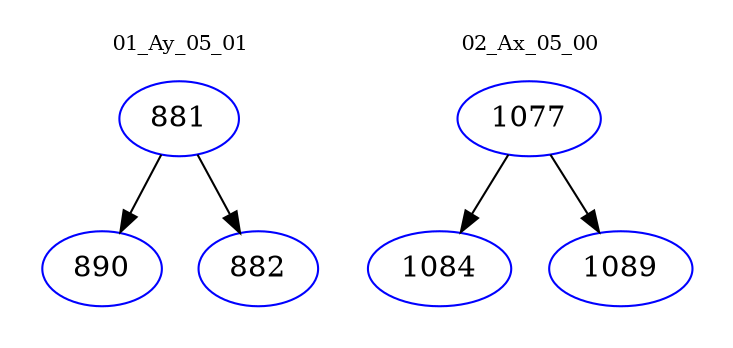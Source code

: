 digraph{
subgraph cluster_0 {
color = white
label = "01_Ay_05_01";
fontsize=10;
T0_881 [label="881", color="blue"]
T0_881 -> T0_890 [color="black"]
T0_890 [label="890", color="blue"]
T0_881 -> T0_882 [color="black"]
T0_882 [label="882", color="blue"]
}
subgraph cluster_1 {
color = white
label = "02_Ax_05_00";
fontsize=10;
T1_1077 [label="1077", color="blue"]
T1_1077 -> T1_1084 [color="black"]
T1_1084 [label="1084", color="blue"]
T1_1077 -> T1_1089 [color="black"]
T1_1089 [label="1089", color="blue"]
}
}
